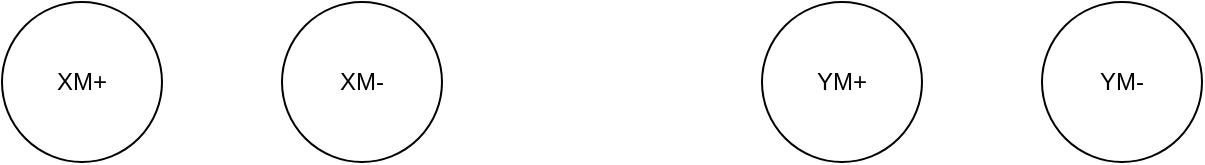 <mxfile version="26.1.0">
  <diagram name="Page-1" id="kB0DlWxN-1KlUbb1_Ff1">
    <mxGraphModel dx="1050" dy="618" grid="1" gridSize="10" guides="1" tooltips="1" connect="1" arrows="1" fold="1" page="1" pageScale="1" pageWidth="850" pageHeight="1100" math="0" shadow="0">
      <root>
        <mxCell id="0" />
        <mxCell id="1" parent="0" />
        <mxCell id="ymLdJi7pqmQS5Yl3dvWs-1" value="XM+" style="ellipse;whiteSpace=wrap;html=1;aspect=fixed;" vertex="1" parent="1">
          <mxGeometry x="130" y="70" width="80" height="80" as="geometry" />
        </mxCell>
        <mxCell id="ymLdJi7pqmQS5Yl3dvWs-3" value="YM-" style="ellipse;whiteSpace=wrap;html=1;aspect=fixed;" vertex="1" parent="1">
          <mxGeometry x="650" y="70" width="80" height="80" as="geometry" />
        </mxCell>
        <mxCell id="ymLdJi7pqmQS5Yl3dvWs-4" value="XM-" style="ellipse;whiteSpace=wrap;html=1;aspect=fixed;" vertex="1" parent="1">
          <mxGeometry x="270" y="70" width="80" height="80" as="geometry" />
        </mxCell>
        <mxCell id="ymLdJi7pqmQS5Yl3dvWs-5" value="Y&lt;span style=&quot;background-color: transparent; color: light-dark(rgb(0, 0, 0), rgb(255, 255, 255));&quot;&gt;M+&lt;/span&gt;" style="ellipse;whiteSpace=wrap;html=1;aspect=fixed;" vertex="1" parent="1">
          <mxGeometry x="510" y="70" width="80" height="80" as="geometry" />
        </mxCell>
      </root>
    </mxGraphModel>
  </diagram>
</mxfile>
